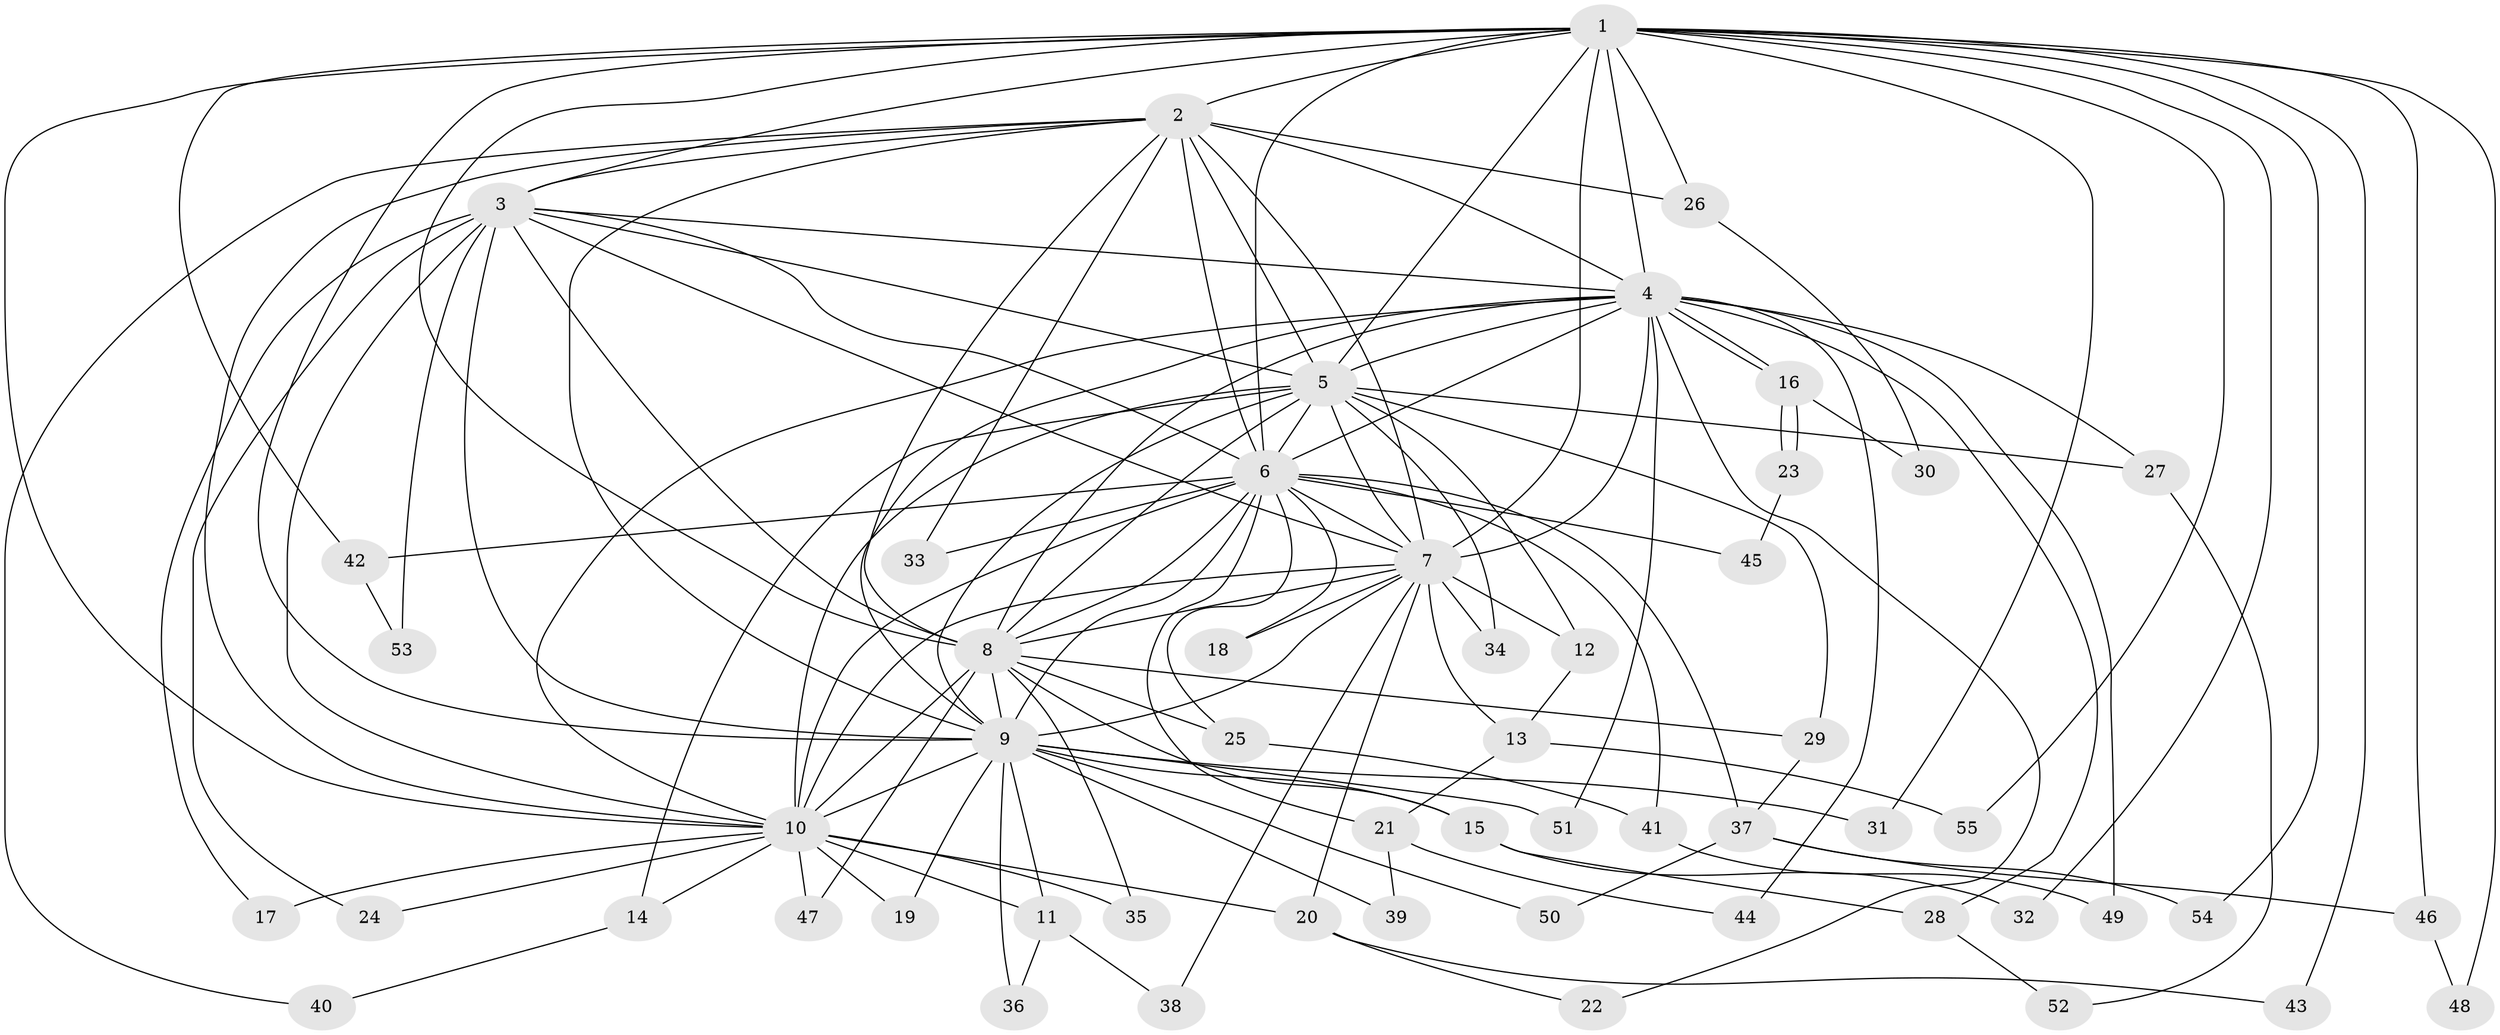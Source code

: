 // coarse degree distribution, {16: 0.05555555555555555, 10: 0.05555555555555555, 15: 0.027777777777777776, 14: 0.05555555555555555, 12: 0.027777777777777776, 13: 0.027777777777777776, 4: 0.1111111111111111, 3: 0.19444444444444445, 5: 0.05555555555555555, 2: 0.3611111111111111, 1: 0.027777777777777776}
// Generated by graph-tools (version 1.1) at 2025/41/03/06/25 10:41:36]
// undirected, 55 vertices, 135 edges
graph export_dot {
graph [start="1"]
  node [color=gray90,style=filled];
  1;
  2;
  3;
  4;
  5;
  6;
  7;
  8;
  9;
  10;
  11;
  12;
  13;
  14;
  15;
  16;
  17;
  18;
  19;
  20;
  21;
  22;
  23;
  24;
  25;
  26;
  27;
  28;
  29;
  30;
  31;
  32;
  33;
  34;
  35;
  36;
  37;
  38;
  39;
  40;
  41;
  42;
  43;
  44;
  45;
  46;
  47;
  48;
  49;
  50;
  51;
  52;
  53;
  54;
  55;
  1 -- 2;
  1 -- 3;
  1 -- 4;
  1 -- 5;
  1 -- 6;
  1 -- 7;
  1 -- 8;
  1 -- 9;
  1 -- 10;
  1 -- 26;
  1 -- 31;
  1 -- 32;
  1 -- 42;
  1 -- 43;
  1 -- 46;
  1 -- 48;
  1 -- 54;
  1 -- 55;
  2 -- 3;
  2 -- 4;
  2 -- 5;
  2 -- 6;
  2 -- 7;
  2 -- 8;
  2 -- 9;
  2 -- 10;
  2 -- 26;
  2 -- 33;
  2 -- 40;
  3 -- 4;
  3 -- 5;
  3 -- 6;
  3 -- 7;
  3 -- 8;
  3 -- 9;
  3 -- 10;
  3 -- 17;
  3 -- 24;
  3 -- 53;
  4 -- 5;
  4 -- 6;
  4 -- 7;
  4 -- 8;
  4 -- 9;
  4 -- 10;
  4 -- 16;
  4 -- 16;
  4 -- 22;
  4 -- 27;
  4 -- 28;
  4 -- 44;
  4 -- 49;
  4 -- 51;
  5 -- 6;
  5 -- 7;
  5 -- 8;
  5 -- 9;
  5 -- 10;
  5 -- 12;
  5 -- 14;
  5 -- 27;
  5 -- 29;
  5 -- 34;
  6 -- 7;
  6 -- 8;
  6 -- 9;
  6 -- 10;
  6 -- 18;
  6 -- 21;
  6 -- 25;
  6 -- 33;
  6 -- 37;
  6 -- 41;
  6 -- 42;
  6 -- 45;
  7 -- 8;
  7 -- 9;
  7 -- 10;
  7 -- 12;
  7 -- 13;
  7 -- 18;
  7 -- 20;
  7 -- 34;
  7 -- 38;
  8 -- 9;
  8 -- 10;
  8 -- 15;
  8 -- 25;
  8 -- 29;
  8 -- 35;
  8 -- 47;
  9 -- 10;
  9 -- 11;
  9 -- 15;
  9 -- 19;
  9 -- 31;
  9 -- 36;
  9 -- 39;
  9 -- 50;
  9 -- 51;
  10 -- 11;
  10 -- 14;
  10 -- 17;
  10 -- 19;
  10 -- 20;
  10 -- 24;
  10 -- 35;
  10 -- 47;
  11 -- 36;
  11 -- 38;
  12 -- 13;
  13 -- 21;
  13 -- 55;
  14 -- 40;
  15 -- 28;
  15 -- 32;
  16 -- 23;
  16 -- 23;
  16 -- 30;
  20 -- 22;
  20 -- 43;
  21 -- 39;
  21 -- 44;
  23 -- 45;
  25 -- 41;
  26 -- 30;
  27 -- 52;
  28 -- 52;
  29 -- 37;
  37 -- 46;
  37 -- 50;
  37 -- 54;
  41 -- 49;
  42 -- 53;
  46 -- 48;
}
